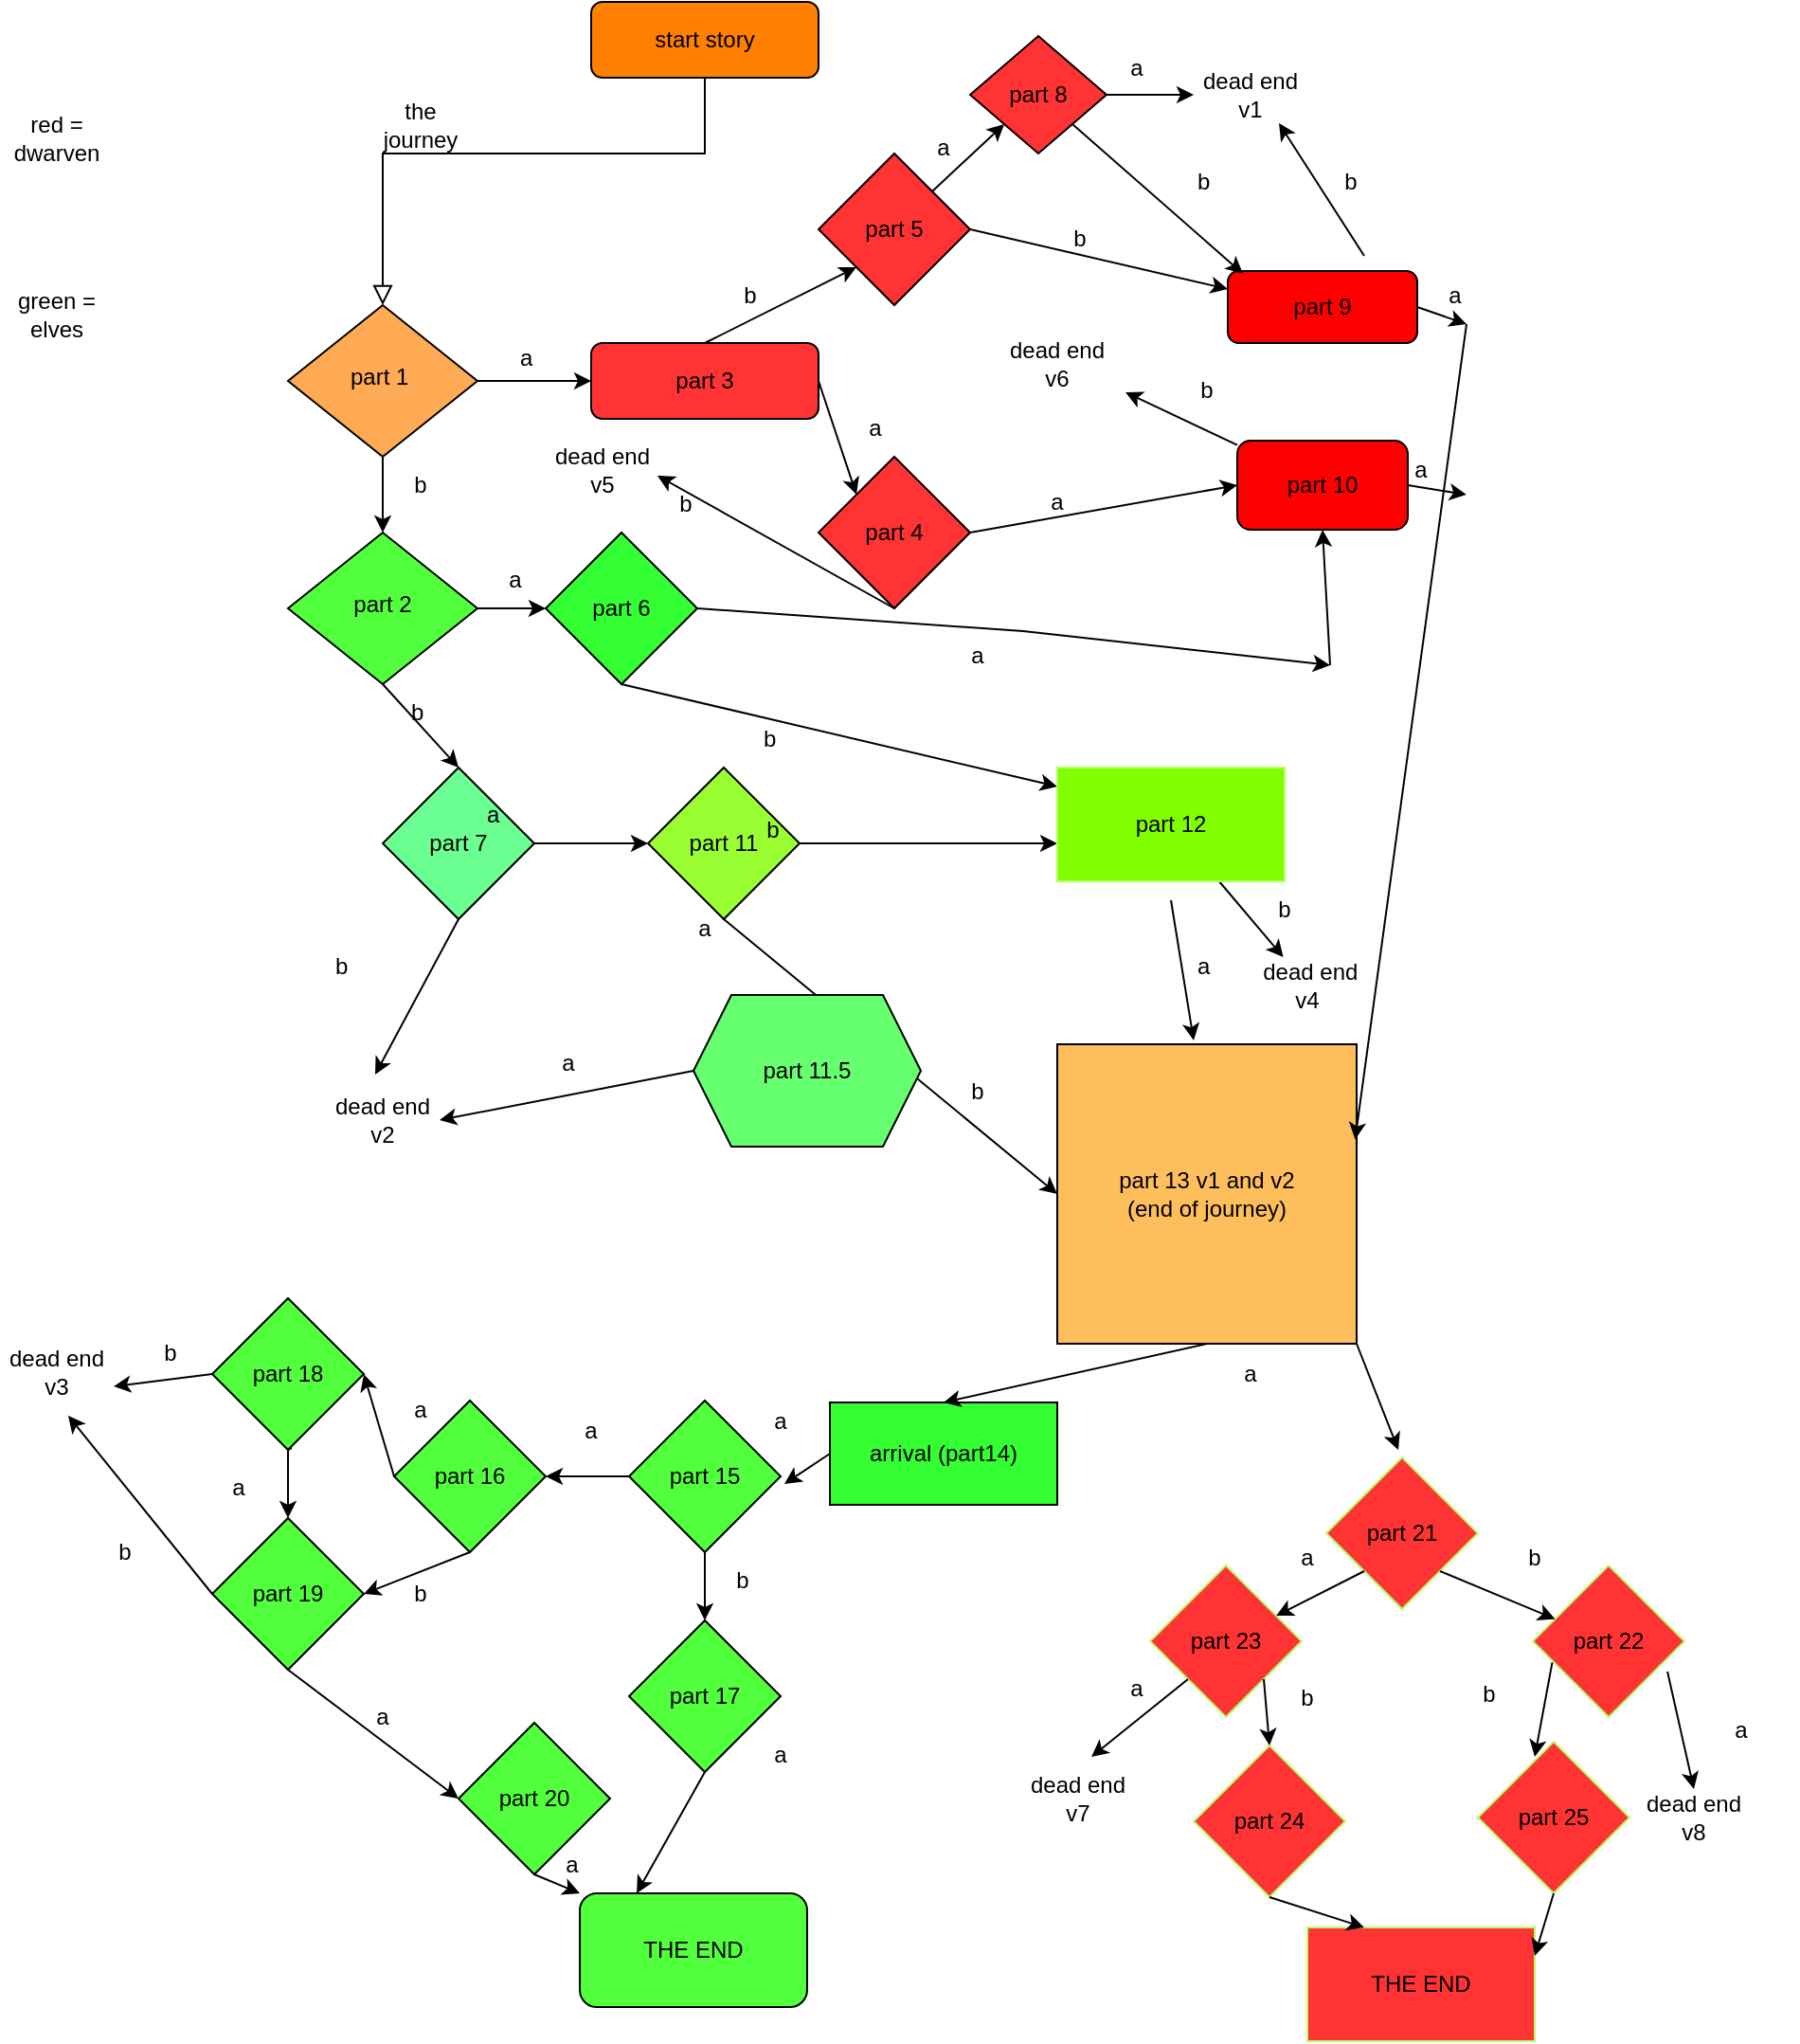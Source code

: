 <mxfile version="20.5.1" type="device"><diagram id="C5RBs43oDa-KdzZeNtuy" name="Page-1"><mxGraphModel dx="1038" dy="539" grid="1" gridSize="18" guides="1" tooltips="1" connect="1" arrows="1" fold="1" page="1" pageScale="1" pageWidth="827" pageHeight="1169" math="0" shadow="0"><root><mxCell id="WIyWlLk6GJQsqaUBKTNV-0"/><mxCell id="WIyWlLk6GJQsqaUBKTNV-1" parent="WIyWlLk6GJQsqaUBKTNV-0"/><mxCell id="WIyWlLk6GJQsqaUBKTNV-2" value="" style="rounded=0;html=1;jettySize=auto;orthogonalLoop=1;fontSize=11;endArrow=block;endFill=0;endSize=8;strokeWidth=1;shadow=0;labelBackgroundColor=none;edgeStyle=orthogonalEdgeStyle;" parent="WIyWlLk6GJQsqaUBKTNV-1" source="WIyWlLk6GJQsqaUBKTNV-3" target="WIyWlLk6GJQsqaUBKTNV-6" edge="1"><mxGeometry relative="1" as="geometry"><Array as="points"><mxPoint x="390" y="90"/><mxPoint x="220" y="90"/></Array></mxGeometry></mxCell><mxCell id="WIyWlLk6GJQsqaUBKTNV-3" value="start story" style="rounded=1;whiteSpace=wrap;html=1;fontSize=12;glass=0;strokeWidth=1;shadow=0;fillColor=#FF8000;" parent="WIyWlLk6GJQsqaUBKTNV-1" vertex="1"><mxGeometry x="330" y="10" width="120" height="40" as="geometry"/></mxCell><mxCell id="WIyWlLk6GJQsqaUBKTNV-6" value="part 1&amp;nbsp;" style="rhombus;whiteSpace=wrap;html=1;shadow=0;fontFamily=Helvetica;fontSize=12;align=center;strokeWidth=1;spacing=6;spacingTop=-4;fillColor=#FFAA54;" parent="WIyWlLk6GJQsqaUBKTNV-1" vertex="1"><mxGeometry x="170" y="170" width="100" height="80" as="geometry"/></mxCell><mxCell id="WIyWlLk6GJQsqaUBKTNV-7" value="part 3" style="rounded=1;whiteSpace=wrap;html=1;fontSize=12;glass=0;strokeWidth=1;shadow=0;fillColor=#FF3333;" parent="WIyWlLk6GJQsqaUBKTNV-1" vertex="1"><mxGeometry x="330" y="190" width="120" height="40" as="geometry"/></mxCell><mxCell id="WIyWlLk6GJQsqaUBKTNV-10" value="part 2" style="rhombus;whiteSpace=wrap;html=1;shadow=0;fontFamily=Helvetica;fontSize=12;align=center;strokeWidth=1;spacing=6;spacingTop=-4;fillColor=#51FF3D;" parent="WIyWlLk6GJQsqaUBKTNV-1" vertex="1"><mxGeometry x="170" y="290" width="100" height="80" as="geometry"/></mxCell><mxCell id="3ESltuEoCqUq7oeX27G4-7" value="" style="endArrow=classic;html=1;rounded=0;exitX=1;exitY=0.5;exitDx=0;exitDy=0;entryX=0;entryY=0.5;entryDx=0;entryDy=0;" parent="WIyWlLk6GJQsqaUBKTNV-1" source="WIyWlLk6GJQsqaUBKTNV-6" target="WIyWlLk6GJQsqaUBKTNV-7" edge="1"><mxGeometry width="50" height="50" relative="1" as="geometry"><mxPoint x="270" y="235" as="sourcePoint"/><mxPoint x="320" y="185" as="targetPoint"/></mxGeometry></mxCell><mxCell id="3ESltuEoCqUq7oeX27G4-8" value="a&amp;nbsp;" style="text;html=1;align=center;verticalAlign=middle;resizable=0;points=[];autosize=1;strokeColor=none;fillColor=none;" parent="WIyWlLk6GJQsqaUBKTNV-1" vertex="1"><mxGeometry x="270" y="180" width="54" height="36" as="geometry"/></mxCell><mxCell id="3ESltuEoCqUq7oeX27G4-9" value="" style="endArrow=classic;html=1;rounded=0;exitX=0.5;exitY=1;exitDx=0;exitDy=0;entryX=0.5;entryY=0;entryDx=0;entryDy=0;" parent="WIyWlLk6GJQsqaUBKTNV-1" source="WIyWlLk6GJQsqaUBKTNV-6" target="WIyWlLk6GJQsqaUBKTNV-10" edge="1"><mxGeometry width="50" height="50" relative="1" as="geometry"><mxPoint x="378" y="266" as="sourcePoint"/><mxPoint x="216" y="270" as="targetPoint"/><Array as="points"/></mxGeometry></mxCell><mxCell id="3ESltuEoCqUq7oeX27G4-10" value="b" style="text;html=1;strokeColor=none;fillColor=none;align=center;verticalAlign=middle;whiteSpace=wrap;rounded=0;" parent="WIyWlLk6GJQsqaUBKTNV-1" vertex="1"><mxGeometry x="210" y="250" width="60" height="30" as="geometry"/></mxCell><mxCell id="3ESltuEoCqUq7oeX27G4-12" value="part 7" style="rhombus;whiteSpace=wrap;html=1;fillColor=#6BFF93;" parent="WIyWlLk6GJQsqaUBKTNV-1" vertex="1"><mxGeometry x="220" y="414" width="80" height="80" as="geometry"/></mxCell><mxCell id="3ESltuEoCqUq7oeX27G4-13" value="part 6" style="rhombus;whiteSpace=wrap;html=1;fillColor=#33FF33;" parent="WIyWlLk6GJQsqaUBKTNV-1" vertex="1"><mxGeometry x="306" y="290" width="80" height="80" as="geometry"/></mxCell><mxCell id="3ESltuEoCqUq7oeX27G4-14" value="part 5" style="rhombus;whiteSpace=wrap;html=1;fillColor=#FF3333;" parent="WIyWlLk6GJQsqaUBKTNV-1" vertex="1"><mxGeometry x="450" y="90" width="80" height="80" as="geometry"/></mxCell><mxCell id="3ESltuEoCqUq7oeX27G4-15" value="part 4" style="rhombus;whiteSpace=wrap;html=1;fillColor=#FF3333;" parent="WIyWlLk6GJQsqaUBKTNV-1" vertex="1"><mxGeometry x="450" y="250" width="80" height="80" as="geometry"/></mxCell><mxCell id="3ESltuEoCqUq7oeX27G4-17" value="" style="endArrow=classic;html=1;rounded=0;exitX=1;exitY=0.5;exitDx=0;exitDy=0;entryX=0;entryY=0;entryDx=0;entryDy=0;" parent="WIyWlLk6GJQsqaUBKTNV-1" source="WIyWlLk6GJQsqaUBKTNV-7" target="3ESltuEoCqUq7oeX27G4-15" edge="1"><mxGeometry width="50" height="50" relative="1" as="geometry"><mxPoint x="396" y="410" as="sourcePoint"/><mxPoint x="486" y="234" as="targetPoint"/></mxGeometry></mxCell><mxCell id="3ESltuEoCqUq7oeX27G4-18" value="a" style="text;html=1;strokeColor=none;fillColor=none;align=center;verticalAlign=middle;whiteSpace=wrap;rounded=0;" parent="WIyWlLk6GJQsqaUBKTNV-1" vertex="1"><mxGeometry x="450" y="220" width="60" height="30" as="geometry"/></mxCell><mxCell id="3ESltuEoCqUq7oeX27G4-22" value="" style="endArrow=classic;html=1;rounded=0;exitX=0.5;exitY=0;exitDx=0;exitDy=0;entryX=0;entryY=1;entryDx=0;entryDy=0;" parent="WIyWlLk6GJQsqaUBKTNV-1" source="WIyWlLk6GJQsqaUBKTNV-7" target="3ESltuEoCqUq7oeX27G4-14" edge="1"><mxGeometry width="50" height="50" relative="1" as="geometry"><mxPoint x="396" y="212" as="sourcePoint"/><mxPoint x="446" y="162" as="targetPoint"/></mxGeometry></mxCell><mxCell id="3ESltuEoCqUq7oeX27G4-24" value="b" style="text;html=1;strokeColor=none;fillColor=none;align=center;verticalAlign=middle;whiteSpace=wrap;rounded=0;" parent="WIyWlLk6GJQsqaUBKTNV-1" vertex="1"><mxGeometry x="384" y="150" width="60" height="30" as="geometry"/></mxCell><mxCell id="3ESltuEoCqUq7oeX27G4-25" value="" style="endArrow=classic;html=1;rounded=0;exitX=1;exitY=0.5;exitDx=0;exitDy=0;" parent="WIyWlLk6GJQsqaUBKTNV-1" source="WIyWlLk6GJQsqaUBKTNV-10" target="3ESltuEoCqUq7oeX27G4-13" edge="1"><mxGeometry width="50" height="50" relative="1" as="geometry"><mxPoint x="396" y="302" as="sourcePoint"/><mxPoint x="288" y="306" as="targetPoint"/></mxGeometry></mxCell><mxCell id="3ESltuEoCqUq7oeX27G4-26" value="a" style="text;html=1;strokeColor=none;fillColor=none;align=center;verticalAlign=middle;whiteSpace=wrap;rounded=0;" parent="WIyWlLk6GJQsqaUBKTNV-1" vertex="1"><mxGeometry x="260" y="300" width="60" height="30" as="geometry"/></mxCell><mxCell id="3ESltuEoCqUq7oeX27G4-27" value="" style="endArrow=classic;html=1;rounded=0;exitX=0.5;exitY=1;exitDx=0;exitDy=0;entryX=0.5;entryY=0;entryDx=0;entryDy=0;" parent="WIyWlLk6GJQsqaUBKTNV-1" source="WIyWlLk6GJQsqaUBKTNV-10" target="3ESltuEoCqUq7oeX27G4-12" edge="1"><mxGeometry width="50" height="50" relative="1" as="geometry"><mxPoint x="396" y="302" as="sourcePoint"/><mxPoint x="252" y="396" as="targetPoint"/></mxGeometry></mxCell><mxCell id="3ESltuEoCqUq7oeX27G4-28" value="b&amp;nbsp;" style="text;html=1;strokeColor=none;fillColor=none;align=center;verticalAlign=middle;whiteSpace=wrap;rounded=0;" parent="WIyWlLk6GJQsqaUBKTNV-1" vertex="1"><mxGeometry x="210" y="370" width="60" height="30" as="geometry"/></mxCell><mxCell id="3ESltuEoCqUq7oeX27G4-29" value="part 8" style="rhombus;whiteSpace=wrap;html=1;fillColor=#FF3333;" parent="WIyWlLk6GJQsqaUBKTNV-1" vertex="1"><mxGeometry x="530" y="28" width="72" height="62" as="geometry"/></mxCell><mxCell id="3ESltuEoCqUq7oeX27G4-30" value="part 9" style="rounded=1;whiteSpace=wrap;html=1;fillColor=#FF0000;" parent="WIyWlLk6GJQsqaUBKTNV-1" vertex="1"><mxGeometry x="666" y="152" width="100" height="38" as="geometry"/></mxCell><mxCell id="3ESltuEoCqUq7oeX27G4-31" value="part 10" style="rounded=1;whiteSpace=wrap;html=1;fillColor=#FF0000;" parent="WIyWlLk6GJQsqaUBKTNV-1" vertex="1"><mxGeometry x="671" y="241.5" width="90" height="47" as="geometry"/></mxCell><mxCell id="3ESltuEoCqUq7oeX27G4-32" value="" style="endArrow=classic;html=1;rounded=0;exitX=1;exitY=0;exitDx=0;exitDy=0;entryX=0;entryY=1;entryDx=0;entryDy=0;" parent="WIyWlLk6GJQsqaUBKTNV-1" source="3ESltuEoCqUq7oeX27G4-14" target="3ESltuEoCqUq7oeX27G4-29" edge="1"><mxGeometry width="50" height="50" relative="1" as="geometry"><mxPoint x="396" y="302" as="sourcePoint"/><mxPoint x="446" y="252" as="targetPoint"/></mxGeometry></mxCell><mxCell id="3ESltuEoCqUq7oeX27G4-33" value="a" style="text;html=1;strokeColor=none;fillColor=none;align=center;verticalAlign=middle;whiteSpace=wrap;rounded=0;" parent="WIyWlLk6GJQsqaUBKTNV-1" vertex="1"><mxGeometry x="486" y="72" width="60" height="30" as="geometry"/></mxCell><mxCell id="3ESltuEoCqUq7oeX27G4-37" value="" style="endArrow=classic;html=1;rounded=0;exitX=1;exitY=0.5;exitDx=0;exitDy=0;entryX=0;entryY=0.25;entryDx=0;entryDy=0;" parent="WIyWlLk6GJQsqaUBKTNV-1" source="3ESltuEoCqUq7oeX27G4-14" target="3ESltuEoCqUq7oeX27G4-30" edge="1"><mxGeometry width="50" height="50" relative="1" as="geometry"><mxPoint x="396" y="302" as="sourcePoint"/><mxPoint x="446" y="252" as="targetPoint"/></mxGeometry></mxCell><mxCell id="3ESltuEoCqUq7oeX27G4-38" value="" style="endArrow=classic;html=1;rounded=0;exitX=1;exitY=0.5;exitDx=0;exitDy=0;entryX=0;entryY=0.5;entryDx=0;entryDy=0;" parent="WIyWlLk6GJQsqaUBKTNV-1" source="3ESltuEoCqUq7oeX27G4-15" target="3ESltuEoCqUq7oeX27G4-31" edge="1"><mxGeometry width="50" height="50" relative="1" as="geometry"><mxPoint x="396" y="302" as="sourcePoint"/><mxPoint x="446" y="252" as="targetPoint"/></mxGeometry></mxCell><mxCell id="3ESltuEoCqUq7oeX27G4-39" value="the journey" style="text;html=1;strokeColor=none;fillColor=none;align=center;verticalAlign=middle;whiteSpace=wrap;rounded=0;" parent="WIyWlLk6GJQsqaUBKTNV-1" vertex="1"><mxGeometry x="210" y="60" width="60" height="30" as="geometry"/></mxCell><mxCell id="3ESltuEoCqUq7oeX27G4-40" value="dead end v1" style="text;html=1;strokeColor=none;fillColor=none;align=center;verticalAlign=middle;whiteSpace=wrap;rounded=0;" parent="WIyWlLk6GJQsqaUBKTNV-1" vertex="1"><mxGeometry x="648" y="44" width="60" height="30" as="geometry"/></mxCell><mxCell id="3ESltuEoCqUq7oeX27G4-41" value="" style="endArrow=classic;html=1;rounded=0;exitX=1;exitY=0.5;exitDx=0;exitDy=0;entryX=0;entryY=0.5;entryDx=0;entryDy=0;" parent="WIyWlLk6GJQsqaUBKTNV-1" source="3ESltuEoCqUq7oeX27G4-29" target="3ESltuEoCqUq7oeX27G4-40" edge="1"><mxGeometry width="50" height="50" relative="1" as="geometry"><mxPoint x="396" y="302" as="sourcePoint"/><mxPoint x="446" y="252" as="targetPoint"/></mxGeometry></mxCell><mxCell id="3ESltuEoCqUq7oeX27G4-42" value="b" style="text;html=1;strokeColor=none;fillColor=none;align=center;verticalAlign=middle;whiteSpace=wrap;rounded=0;" parent="WIyWlLk6GJQsqaUBKTNV-1" vertex="1"><mxGeometry x="558" y="120" width="60" height="30" as="geometry"/></mxCell><mxCell id="3ESltuEoCqUq7oeX27G4-44" value="part 11" style="rhombus;whiteSpace=wrap;html=1;fillColor=#99FF33;" parent="WIyWlLk6GJQsqaUBKTNV-1" vertex="1"><mxGeometry x="360" y="414" width="80" height="80" as="geometry"/></mxCell><mxCell id="3ESltuEoCqUq7oeX27G4-45" value="" style="endArrow=classic;html=1;rounded=0;exitX=1;exitY=0.5;exitDx=0;exitDy=0;entryX=0;entryY=0.5;entryDx=0;entryDy=0;" parent="WIyWlLk6GJQsqaUBKTNV-1" source="3ESltuEoCqUq7oeX27G4-12" target="3ESltuEoCqUq7oeX27G4-44" edge="1"><mxGeometry width="50" height="50" relative="1" as="geometry"><mxPoint x="396" y="302" as="sourcePoint"/><mxPoint x="288" y="454" as="targetPoint"/></mxGeometry></mxCell><mxCell id="3ESltuEoCqUq7oeX27G4-46" value="" style="endArrow=classic;html=1;rounded=0;exitX=0.5;exitY=1;exitDx=0;exitDy=0;" parent="WIyWlLk6GJQsqaUBKTNV-1" source="3ESltuEoCqUq7oeX27G4-12" edge="1"><mxGeometry width="50" height="50" relative="1" as="geometry"><mxPoint x="396" y="302" as="sourcePoint"/><mxPoint x="216" y="576" as="targetPoint"/></mxGeometry></mxCell><mxCell id="3ESltuEoCqUq7oeX27G4-47" value="dead end v2" style="text;html=1;strokeColor=none;fillColor=none;align=center;verticalAlign=middle;whiteSpace=wrap;rounded=0;" parent="WIyWlLk6GJQsqaUBKTNV-1" vertex="1"><mxGeometry x="190" y="585" width="60" height="30" as="geometry"/></mxCell><mxCell id="3ESltuEoCqUq7oeX27G4-48" value="" style="endArrow=classic;html=1;rounded=0;exitX=1;exitY=0.5;exitDx=0;exitDy=0;entryX=0;entryY=0.5;entryDx=0;entryDy=0;" parent="WIyWlLk6GJQsqaUBKTNV-1" source="3ESltuEoCqUq7oeX27G4-44" edge="1"><mxGeometry width="50" height="50" relative="1" as="geometry"><mxPoint x="396" y="482" as="sourcePoint"/><mxPoint x="576" y="454" as="targetPoint"/></mxGeometry></mxCell><mxCell id="3ESltuEoCqUq7oeX27G4-49" value="a&amp;nbsp;" style="text;html=1;strokeColor=none;fillColor=none;align=center;verticalAlign=middle;whiteSpace=wrap;rounded=0;" parent="WIyWlLk6GJQsqaUBKTNV-1" vertex="1"><mxGeometry x="250" y="424" width="60" height="30" as="geometry"/></mxCell><mxCell id="3ESltuEoCqUq7oeX27G4-50" value="b&amp;nbsp;" style="text;html=1;strokeColor=none;fillColor=none;align=center;verticalAlign=middle;whiteSpace=wrap;rounded=0;" parent="WIyWlLk6GJQsqaUBKTNV-1" vertex="1"><mxGeometry x="170" y="504" width="60" height="30" as="geometry"/></mxCell><mxCell id="3ESltuEoCqUq7oeX27G4-52" value="" style="endArrow=classic;html=1;rounded=0;entryX=0.5;entryY=1;entryDx=0;entryDy=0;" parent="WIyWlLk6GJQsqaUBKTNV-1" target="3ESltuEoCqUq7oeX27G4-31" edge="1"><mxGeometry width="50" height="50" relative="1" as="geometry"><mxPoint x="720" y="360" as="sourcePoint"/><mxPoint x="446" y="342" as="targetPoint"/></mxGeometry></mxCell><mxCell id="3ESltuEoCqUq7oeX27G4-53" value="" style="endArrow=classic;html=1;rounded=0;exitX=0.5;exitY=1;exitDx=0;exitDy=0;entryX=0;entryY=0;entryDx=0;entryDy=0;" parent="WIyWlLk6GJQsqaUBKTNV-1" source="3ESltuEoCqUq7oeX27G4-13" edge="1"><mxGeometry width="50" height="50" relative="1" as="geometry"><mxPoint x="396" y="392" as="sourcePoint"/><mxPoint x="576" y="424" as="targetPoint"/></mxGeometry></mxCell><mxCell id="3ESltuEoCqUq7oeX27G4-57" value="" style="endArrow=classic;html=1;rounded=0;exitX=1;exitY=0.5;exitDx=0;exitDy=0;" parent="WIyWlLk6GJQsqaUBKTNV-1" source="3ESltuEoCqUq7oeX27G4-13" edge="1"><mxGeometry width="50" height="50" relative="1" as="geometry"><mxPoint x="396" y="392" as="sourcePoint"/><mxPoint x="720" y="360" as="targetPoint"/><Array as="points"><mxPoint x="558" y="342"/></Array></mxGeometry></mxCell><mxCell id="3ESltuEoCqUq7oeX27G4-58" value="b&amp;nbsp;" style="text;html=1;strokeColor=none;fillColor=none;align=center;verticalAlign=middle;whiteSpace=wrap;rounded=0;" parent="WIyWlLk6GJQsqaUBKTNV-1" vertex="1"><mxGeometry x="396" y="384" width="60" height="30" as="geometry"/></mxCell><mxCell id="3ESltuEoCqUq7oeX27G4-59" value="part 13 v1 and v2&lt;br&gt;(end of journey)" style="whiteSpace=wrap;html=1;aspect=fixed;fillColor=#FFBE5C;" parent="WIyWlLk6GJQsqaUBKTNV-1" vertex="1"><mxGeometry x="576" y="560" width="158" height="158" as="geometry"/></mxCell><mxCell id="3ESltuEoCqUq7oeX27G4-60" value="" style="endArrow=classic;html=1;rounded=0;exitX=0.5;exitY=1;exitDx=0;exitDy=0;" parent="WIyWlLk6GJQsqaUBKTNV-1" edge="1"><mxGeometry width="50" height="50" relative="1" as="geometry"><mxPoint x="636" y="484" as="sourcePoint"/><mxPoint x="648" y="558" as="targetPoint"/></mxGeometry></mxCell><mxCell id="3ESltuEoCqUq7oeX27G4-61" value="a&amp;nbsp;" style="text;html=1;strokeColor=none;fillColor=none;align=center;verticalAlign=middle;whiteSpace=wrap;rounded=0;" parent="WIyWlLk6GJQsqaUBKTNV-1" vertex="1"><mxGeometry x="625" y="504" width="60" height="30" as="geometry"/></mxCell><mxCell id="3ESltuEoCqUq7oeX27G4-62" value="a" style="text;html=1;strokeColor=none;fillColor=none;align=center;verticalAlign=middle;whiteSpace=wrap;rounded=0;" parent="WIyWlLk6GJQsqaUBKTNV-1" vertex="1"><mxGeometry x="360" y="484" width="60" height="30" as="geometry"/></mxCell><mxCell id="3ESltuEoCqUq7oeX27G4-63" value="b&amp;nbsp;" style="text;html=1;strokeColor=none;fillColor=none;align=center;verticalAlign=middle;whiteSpace=wrap;rounded=0;" parent="WIyWlLk6GJQsqaUBKTNV-1" vertex="1"><mxGeometry x="625" y="90" width="60" height="30" as="geometry"/></mxCell><mxCell id="3ESltuEoCqUq7oeX27G4-64" value="" style="endArrow=classic;html=1;rounded=0;exitX=1;exitY=1;exitDx=0;exitDy=0;entryX=0.08;entryY=0.037;entryDx=0;entryDy=0;entryPerimeter=0;" parent="WIyWlLk6GJQsqaUBKTNV-1" source="3ESltuEoCqUq7oeX27G4-29" target="3ESltuEoCqUq7oeX27G4-30" edge="1"><mxGeometry width="50" height="50" relative="1" as="geometry"><mxPoint x="396" y="284" as="sourcePoint"/><mxPoint x="446" y="234" as="targetPoint"/></mxGeometry></mxCell><mxCell id="3ESltuEoCqUq7oeX27G4-65" value="a" style="text;html=1;strokeColor=none;fillColor=none;align=center;verticalAlign=middle;whiteSpace=wrap;rounded=0;" parent="WIyWlLk6GJQsqaUBKTNV-1" vertex="1"><mxGeometry x="588" y="30" width="60" height="30" as="geometry"/></mxCell><mxCell id="3ESltuEoCqUq7oeX27G4-68" value="a" style="text;html=1;strokeColor=none;fillColor=none;align=center;verticalAlign=middle;whiteSpace=wrap;rounded=0;" parent="WIyWlLk6GJQsqaUBKTNV-1" vertex="1"><mxGeometry x="546" y="258.5" width="60" height="30" as="geometry"/></mxCell><mxCell id="3ESltuEoCqUq7oeX27G4-70" value="" style="endArrow=classic;html=1;rounded=0;exitX=1;exitY=0.5;exitDx=0;exitDy=0;" parent="WIyWlLk6GJQsqaUBKTNV-1" source="3ESltuEoCqUq7oeX27G4-31" edge="1"><mxGeometry width="50" height="50" relative="1" as="geometry"><mxPoint x="396" y="374" as="sourcePoint"/><mxPoint x="792" y="270" as="targetPoint"/></mxGeometry></mxCell><mxCell id="3ESltuEoCqUq7oeX27G4-73" value="a" style="text;html=1;strokeColor=none;fillColor=none;align=center;verticalAlign=middle;whiteSpace=wrap;rounded=0;" parent="WIyWlLk6GJQsqaUBKTNV-1" vertex="1"><mxGeometry x="738" y="241.5" width="60" height="30" as="geometry"/></mxCell><mxCell id="3ESltuEoCqUq7oeX27G4-74" value="" style="endArrow=classic;html=1;rounded=0;exitX=1;exitY=0.5;exitDx=0;exitDy=0;" parent="WIyWlLk6GJQsqaUBKTNV-1" source="3ESltuEoCqUq7oeX27G4-30" edge="1"><mxGeometry width="50" height="50" relative="1" as="geometry"><mxPoint x="396" y="284" as="sourcePoint"/><mxPoint x="792" y="180" as="targetPoint"/></mxGeometry></mxCell><mxCell id="3ESltuEoCqUq7oeX27G4-75" value="" style="endArrow=classic;html=1;rounded=0;entryX=0.995;entryY=0.318;entryDx=0;entryDy=0;entryPerimeter=0;" parent="WIyWlLk6GJQsqaUBKTNV-1" target="3ESltuEoCqUq7oeX27G4-59" edge="1"><mxGeometry width="50" height="50" relative="1" as="geometry"><mxPoint x="792" y="180" as="sourcePoint"/><mxPoint x="792" y="450" as="targetPoint"/></mxGeometry></mxCell><mxCell id="3ESltuEoCqUq7oeX27G4-78" value="a" style="text;html=1;strokeColor=none;fillColor=none;align=center;verticalAlign=middle;whiteSpace=wrap;rounded=0;" parent="WIyWlLk6GJQsqaUBKTNV-1" vertex="1"><mxGeometry x="756" y="150" width="60" height="30" as="geometry"/></mxCell><mxCell id="3ESltuEoCqUq7oeX27G4-79" value="" style="endArrow=classic;html=1;rounded=0;exitX=0.5;exitY=1;exitDx=0;exitDy=0;entryX=0;entryY=0.5;entryDx=0;entryDy=0;" parent="WIyWlLk6GJQsqaUBKTNV-1" source="3ESltuEoCqUq7oeX27G4-44" target="3ESltuEoCqUq7oeX27G4-59" edge="1"><mxGeometry width="50" height="50" relative="1" as="geometry"><mxPoint x="396" y="482" as="sourcePoint"/><mxPoint x="446" y="432" as="targetPoint"/></mxGeometry></mxCell><mxCell id="3ESltuEoCqUq7oeX27G4-80" value="b" style="text;html=1;strokeColor=none;fillColor=none;align=center;verticalAlign=middle;whiteSpace=wrap;rounded=0;" parent="WIyWlLk6GJQsqaUBKTNV-1" vertex="1"><mxGeometry x="396" y="432" width="60" height="30" as="geometry"/></mxCell><mxCell id="3ESltuEoCqUq7oeX27G4-82" value="part 11.5" style="shape=hexagon;perimeter=hexagonPerimeter2;whiteSpace=wrap;html=1;fixedSize=1;fillColor=#66FF70;" parent="WIyWlLk6GJQsqaUBKTNV-1" vertex="1"><mxGeometry x="384" y="534" width="120" height="80" as="geometry"/></mxCell><mxCell id="3ESltuEoCqUq7oeX27G4-83" value="" style="endArrow=classic;html=1;rounded=0;exitX=0;exitY=0.5;exitDx=0;exitDy=0;entryX=1;entryY=0.5;entryDx=0;entryDy=0;startArrow=none;" parent="WIyWlLk6GJQsqaUBKTNV-1" source="3ESltuEoCqUq7oeX27G4-82" target="3ESltuEoCqUq7oeX27G4-47" edge="1"><mxGeometry width="50" height="50" relative="1" as="geometry"><mxPoint x="316" y="570" as="sourcePoint"/><mxPoint x="446" y="432" as="targetPoint"/></mxGeometry></mxCell><mxCell id="3ESltuEoCqUq7oeX27G4-86" value="a" style="text;html=1;strokeColor=none;fillColor=none;align=center;verticalAlign=middle;whiteSpace=wrap;rounded=0;" parent="WIyWlLk6GJQsqaUBKTNV-1" vertex="1"><mxGeometry x="288" y="555" width="60" height="30" as="geometry"/></mxCell><mxCell id="3ESltuEoCqUq7oeX27G4-87" value="b" style="text;html=1;strokeColor=none;fillColor=none;align=center;verticalAlign=middle;whiteSpace=wrap;rounded=0;" parent="WIyWlLk6GJQsqaUBKTNV-1" vertex="1"><mxGeometry x="504" y="570" width="60" height="30" as="geometry"/></mxCell><mxCell id="3ESltuEoCqUq7oeX27G4-88" value="arrival (part14)" style="rounded=0;whiteSpace=wrap;html=1;fillColor=#33FF33;" parent="WIyWlLk6GJQsqaUBKTNV-1" vertex="1"><mxGeometry x="456" y="749" width="120" height="54" as="geometry"/></mxCell><mxCell id="4N3XTMwBEgrEwpZbTINS-0" value="" style="endArrow=classic;html=1;rounded=0;exitX=0.5;exitY=1;exitDx=0;exitDy=0;entryX=0.5;entryY=0;entryDx=0;entryDy=0;" parent="WIyWlLk6GJQsqaUBKTNV-1" source="3ESltuEoCqUq7oeX27G4-59" target="3ESltuEoCqUq7oeX27G4-88" edge="1"><mxGeometry width="50" height="50" relative="1" as="geometry"><mxPoint x="378" y="698" as="sourcePoint"/><mxPoint x="428" y="648" as="targetPoint"/></mxGeometry></mxCell><mxCell id="4N3XTMwBEgrEwpZbTINS-2" value="" style="endArrow=classic;html=1;rounded=0;exitX=0;exitY=0.5;exitDx=0;exitDy=0;" parent="WIyWlLk6GJQsqaUBKTNV-1" source="3ESltuEoCqUq7oeX27G4-88" edge="1"><mxGeometry width="50" height="50" relative="1" as="geometry"><mxPoint x="378" y="644" as="sourcePoint"/><mxPoint x="432" y="792" as="targetPoint"/></mxGeometry></mxCell><mxCell id="4N3XTMwBEgrEwpZbTINS-3" value="part 15" style="rhombus;whiteSpace=wrap;html=1;fillColor=#51FF3D;" parent="WIyWlLk6GJQsqaUBKTNV-1" vertex="1"><mxGeometry x="350" y="748" width="80" height="80" as="geometry"/></mxCell><mxCell id="4N3XTMwBEgrEwpZbTINS-4" value="" style="endArrow=classic;html=1;rounded=0;exitX=0;exitY=0.5;exitDx=0;exitDy=0;" parent="WIyWlLk6GJQsqaUBKTNV-1" source="4N3XTMwBEgrEwpZbTINS-3" edge="1"><mxGeometry width="50" height="50" relative="1" as="geometry"><mxPoint x="378" y="644" as="sourcePoint"/><mxPoint x="306" y="788" as="targetPoint"/></mxGeometry></mxCell><mxCell id="4N3XTMwBEgrEwpZbTINS-5" value="" style="endArrow=classic;html=1;rounded=0;exitX=0.5;exitY=1;exitDx=0;exitDy=0;" parent="WIyWlLk6GJQsqaUBKTNV-1" source="4N3XTMwBEgrEwpZbTINS-3" edge="1"><mxGeometry width="50" height="50" relative="1" as="geometry"><mxPoint x="378" y="644" as="sourcePoint"/><mxPoint x="390" y="864" as="targetPoint"/></mxGeometry></mxCell><mxCell id="4N3XTMwBEgrEwpZbTINS-7" value="part 17" style="rhombus;whiteSpace=wrap;html=1;fillColor=#51FF3D;" parent="WIyWlLk6GJQsqaUBKTNV-1" vertex="1"><mxGeometry x="350" y="864" width="80" height="80" as="geometry"/></mxCell><mxCell id="4N3XTMwBEgrEwpZbTINS-10" value="" style="endArrow=classic;html=1;rounded=0;exitX=0.5;exitY=1;exitDx=0;exitDy=0;entryX=0.25;entryY=0;entryDx=0;entryDy=0;" parent="WIyWlLk6GJQsqaUBKTNV-1" source="4N3XTMwBEgrEwpZbTINS-7" target="4N3XTMwBEgrEwpZbTINS-26" edge="1"><mxGeometry width="50" height="50" relative="1" as="geometry"><mxPoint x="378" y="954" as="sourcePoint"/><mxPoint x="420" y="994" as="targetPoint"/></mxGeometry></mxCell><mxCell id="4N3XTMwBEgrEwpZbTINS-12" value="part 18" style="rhombus;whiteSpace=wrap;html=1;fillColor=#51FF3D;" parent="WIyWlLk6GJQsqaUBKTNV-1" vertex="1"><mxGeometry x="130" y="694" width="80" height="80" as="geometry"/></mxCell><mxCell id="4N3XTMwBEgrEwpZbTINS-14" value="part 16" style="rhombus;whiteSpace=wrap;html=1;fillColor=#51FF3D;" parent="WIyWlLk6GJQsqaUBKTNV-1" vertex="1"><mxGeometry x="226" y="748" width="80" height="80" as="geometry"/></mxCell><mxCell id="4N3XTMwBEgrEwpZbTINS-15" value="part 20" style="rhombus;whiteSpace=wrap;html=1;fillColor=#51FF3D;" parent="WIyWlLk6GJQsqaUBKTNV-1" vertex="1"><mxGeometry x="260" y="918" width="80" height="80" as="geometry"/></mxCell><mxCell id="4N3XTMwBEgrEwpZbTINS-16" value="part 19" style="rhombus;whiteSpace=wrap;html=1;fillColor=#51FF3D;" parent="WIyWlLk6GJQsqaUBKTNV-1" vertex="1"><mxGeometry x="130" y="810" width="80" height="80" as="geometry"/></mxCell><mxCell id="4N3XTMwBEgrEwpZbTINS-17" value="" style="endArrow=classic;html=1;rounded=0;entryX=1;entryY=0.5;entryDx=0;entryDy=0;exitX=0.5;exitY=1;exitDx=0;exitDy=0;" parent="WIyWlLk6GJQsqaUBKTNV-1" source="4N3XTMwBEgrEwpZbTINS-14" target="4N3XTMwBEgrEwpZbTINS-16" edge="1"><mxGeometry width="50" height="50" relative="1" as="geometry"><mxPoint x="195" y="914" as="sourcePoint"/><mxPoint x="245" y="864" as="targetPoint"/></mxGeometry></mxCell><mxCell id="4N3XTMwBEgrEwpZbTINS-18" value="" style="endArrow=classic;html=1;rounded=0;exitX=0;exitY=0.5;exitDx=0;exitDy=0;entryX=1;entryY=0.5;entryDx=0;entryDy=0;" parent="WIyWlLk6GJQsqaUBKTNV-1" source="4N3XTMwBEgrEwpZbTINS-14" target="4N3XTMwBEgrEwpZbTINS-12" edge="1"><mxGeometry width="50" height="50" relative="1" as="geometry"><mxPoint x="378" y="842" as="sourcePoint"/><mxPoint x="428" y="792" as="targetPoint"/></mxGeometry></mxCell><mxCell id="4N3XTMwBEgrEwpZbTINS-20" value="a" style="text;html=1;strokeColor=none;fillColor=none;align=center;verticalAlign=middle;whiteSpace=wrap;rounded=0;" parent="WIyWlLk6GJQsqaUBKTNV-1" vertex="1"><mxGeometry x="400" y="744" width="60" height="30" as="geometry"/></mxCell><mxCell id="4N3XTMwBEgrEwpZbTINS-21" value="a" style="text;html=1;strokeColor=none;fillColor=none;align=center;verticalAlign=middle;whiteSpace=wrap;rounded=0;" parent="WIyWlLk6GJQsqaUBKTNV-1" vertex="1"><mxGeometry x="648" y="719" width="60" height="30" as="geometry"/></mxCell><mxCell id="4N3XTMwBEgrEwpZbTINS-22" value="a" style="text;html=1;strokeColor=none;fillColor=none;align=center;verticalAlign=middle;whiteSpace=wrap;rounded=0;" parent="WIyWlLk6GJQsqaUBKTNV-1" vertex="1"><mxGeometry x="300" y="749" width="60" height="30" as="geometry"/></mxCell><mxCell id="4N3XTMwBEgrEwpZbTINS-23" value="b" style="text;html=1;strokeColor=none;fillColor=none;align=center;verticalAlign=middle;whiteSpace=wrap;rounded=0;" parent="WIyWlLk6GJQsqaUBKTNV-1" vertex="1"><mxGeometry x="380" y="828" width="60" height="30" as="geometry"/></mxCell><mxCell id="4N3XTMwBEgrEwpZbTINS-24" value="a" style="text;html=1;strokeColor=none;fillColor=none;align=center;verticalAlign=middle;whiteSpace=wrap;rounded=0;" parent="WIyWlLk6GJQsqaUBKTNV-1" vertex="1"><mxGeometry x="290" y="978" width="60" height="30" as="geometry"/></mxCell><mxCell id="4N3XTMwBEgrEwpZbTINS-25" value="a" style="text;html=1;strokeColor=none;fillColor=none;align=center;verticalAlign=middle;whiteSpace=wrap;rounded=0;" parent="WIyWlLk6GJQsqaUBKTNV-1" vertex="1"><mxGeometry x="400" y="920" width="60" height="30" as="geometry"/></mxCell><mxCell id="4N3XTMwBEgrEwpZbTINS-26" value="THE END" style="rounded=1;whiteSpace=wrap;html=1;fillColor=#51FF3D;" parent="WIyWlLk6GJQsqaUBKTNV-1" vertex="1"><mxGeometry x="324" y="1008" width="120" height="60" as="geometry"/></mxCell><mxCell id="4N3XTMwBEgrEwpZbTINS-28" value="dead end v3" style="text;html=1;strokeColor=none;fillColor=none;align=center;verticalAlign=middle;whiteSpace=wrap;rounded=0;" parent="WIyWlLk6GJQsqaUBKTNV-1" vertex="1"><mxGeometry x="18" y="718" width="60" height="30" as="geometry"/></mxCell><mxCell id="4N3XTMwBEgrEwpZbTINS-29" value="" style="endArrow=classic;html=1;rounded=0;exitX=0;exitY=0.5;exitDx=0;exitDy=0;entryX=1;entryY=0.75;entryDx=0;entryDy=0;" parent="WIyWlLk6GJQsqaUBKTNV-1" source="4N3XTMwBEgrEwpZbTINS-12" target="4N3XTMwBEgrEwpZbTINS-28" edge="1"><mxGeometry width="50" height="50" relative="1" as="geometry"><mxPoint x="378" y="842" as="sourcePoint"/><mxPoint x="428" y="792" as="targetPoint"/></mxGeometry></mxCell><mxCell id="4N3XTMwBEgrEwpZbTINS-30" value="" style="endArrow=classic;html=1;rounded=0;exitX=0.5;exitY=1;exitDx=0;exitDy=0;entryX=0;entryY=0.5;entryDx=0;entryDy=0;" parent="WIyWlLk6GJQsqaUBKTNV-1" source="4N3XTMwBEgrEwpZbTINS-16" target="4N3XTMwBEgrEwpZbTINS-15" edge="1"><mxGeometry width="50" height="50" relative="1" as="geometry"><mxPoint x="378" y="842" as="sourcePoint"/><mxPoint x="428" y="792" as="targetPoint"/></mxGeometry></mxCell><mxCell id="4N3XTMwBEgrEwpZbTINS-31" value="a" style="text;html=1;strokeColor=none;fillColor=none;align=center;verticalAlign=middle;whiteSpace=wrap;rounded=0;" parent="WIyWlLk6GJQsqaUBKTNV-1" vertex="1"><mxGeometry x="210" y="738" width="60" height="30" as="geometry"/></mxCell><mxCell id="4N3XTMwBEgrEwpZbTINS-32" value="b" style="text;html=1;strokeColor=none;fillColor=none;align=center;verticalAlign=middle;whiteSpace=wrap;rounded=0;" parent="WIyWlLk6GJQsqaUBKTNV-1" vertex="1"><mxGeometry x="210" y="835" width="60" height="30" as="geometry"/></mxCell><mxCell id="4N3XTMwBEgrEwpZbTINS-33" value="a" style="text;html=1;strokeColor=none;fillColor=none;align=center;verticalAlign=middle;whiteSpace=wrap;rounded=0;" parent="WIyWlLk6GJQsqaUBKTNV-1" vertex="1"><mxGeometry x="190" y="900" width="60" height="30" as="geometry"/></mxCell><mxCell id="4N3XTMwBEgrEwpZbTINS-35" value="" style="endArrow=classic;html=1;rounded=0;exitX=0;exitY=0.5;exitDx=0;exitDy=0;" parent="WIyWlLk6GJQsqaUBKTNV-1" source="4N3XTMwBEgrEwpZbTINS-16" edge="1"><mxGeometry width="50" height="50" relative="1" as="geometry"><mxPoint x="378" y="842" as="sourcePoint"/><mxPoint x="54" y="756" as="targetPoint"/></mxGeometry></mxCell><mxCell id="4N3XTMwBEgrEwpZbTINS-36" value="b" style="text;html=1;strokeColor=none;fillColor=none;align=center;verticalAlign=middle;whiteSpace=wrap;rounded=0;" parent="WIyWlLk6GJQsqaUBKTNV-1" vertex="1"><mxGeometry x="54" y="810" width="60" height="36" as="geometry"/></mxCell><mxCell id="4N3XTMwBEgrEwpZbTINS-41" value="" style="endArrow=classic;html=1;rounded=0;" parent="WIyWlLk6GJQsqaUBKTNV-1" source="jnu3cE5H-sn03osZ6A-w-12" target="4N3XTMwBEgrEwpZbTINS-42" edge="1"><mxGeometry width="50" height="50" relative="1" as="geometry"><mxPoint x="696" y="484" as="sourcePoint"/><mxPoint x="774" y="540" as="targetPoint"/></mxGeometry></mxCell><mxCell id="4N3XTMwBEgrEwpZbTINS-42" value="&amp;nbsp;dead end v4" style="text;html=1;strokeColor=none;fillColor=none;align=center;verticalAlign=middle;whiteSpace=wrap;rounded=0;" parent="WIyWlLk6GJQsqaUBKTNV-1" vertex="1"><mxGeometry x="678" y="514" width="60" height="30" as="geometry"/></mxCell><mxCell id="4N3XTMwBEgrEwpZbTINS-43" value="b" style="text;html=1;strokeColor=none;fillColor=none;align=center;verticalAlign=middle;whiteSpace=wrap;rounded=0;" parent="WIyWlLk6GJQsqaUBKTNV-1" vertex="1"><mxGeometry x="666" y="474" width="60" height="30" as="geometry"/></mxCell><mxCell id="CaszX2jj4AspILHJwiFZ-0" value="" style="endArrow=classic;html=1;rounded=0;exitX=0.5;exitY=1;exitDx=0;exitDy=0;entryX=0.25;entryY=0;entryDx=0;entryDy=0;" parent="WIyWlLk6GJQsqaUBKTNV-1" source="3ESltuEoCqUq7oeX27G4-15" target="CaszX2jj4AspILHJwiFZ-1" edge="1"><mxGeometry width="50" height="50" relative="1" as="geometry"><mxPoint x="54" y="428" as="sourcePoint"/><mxPoint x="104" y="378" as="targetPoint"/></mxGeometry></mxCell><mxCell id="CaszX2jj4AspILHJwiFZ-1" value="b" style="text;html=1;strokeColor=none;fillColor=none;align=center;verticalAlign=middle;whiteSpace=wrap;rounded=0;" parent="WIyWlLk6GJQsqaUBKTNV-1" vertex="1"><mxGeometry x="350" y="260" width="60" height="30" as="geometry"/></mxCell><mxCell id="CaszX2jj4AspILHJwiFZ-2" value="dead end v5" style="text;html=1;strokeColor=none;fillColor=none;align=center;verticalAlign=middle;whiteSpace=wrap;rounded=0;" parent="WIyWlLk6GJQsqaUBKTNV-1" vertex="1"><mxGeometry x="306" y="242" width="60" height="30" as="geometry"/></mxCell><mxCell id="jnu3cE5H-sn03osZ6A-w-1" value="" style="endArrow=classic;html=1;rounded=0;" parent="WIyWlLk6GJQsqaUBKTNV-1" source="3ESltuEoCqUq7oeX27G4-31" edge="1"><mxGeometry width="50" height="50" relative="1" as="geometry"><mxPoint x="666" y="234" as="sourcePoint"/><mxPoint x="612" y="216" as="targetPoint"/></mxGeometry></mxCell><mxCell id="jnu3cE5H-sn03osZ6A-w-2" value="dead end v6" style="text;html=1;strokeColor=none;fillColor=none;align=center;verticalAlign=middle;whiteSpace=wrap;rounded=0;" parent="WIyWlLk6GJQsqaUBKTNV-1" vertex="1"><mxGeometry x="546" y="186" width="60" height="30" as="geometry"/></mxCell><mxCell id="jnu3cE5H-sn03osZ6A-w-4" value="b" style="text;html=1;strokeColor=none;fillColor=none;align=center;verticalAlign=middle;whiteSpace=wrap;rounded=0;" parent="WIyWlLk6GJQsqaUBKTNV-1" vertex="1"><mxGeometry x="625" y="200" width="60" height="30" as="geometry"/></mxCell><mxCell id="jnu3cE5H-sn03osZ6A-w-5" value="" style="endArrow=classic;html=1;rounded=0;exitX=0.5;exitY=1;exitDx=0;exitDy=0;entryX=0;entryY=0;entryDx=0;entryDy=0;" parent="WIyWlLk6GJQsqaUBKTNV-1" source="4N3XTMwBEgrEwpZbTINS-15" target="4N3XTMwBEgrEwpZbTINS-26" edge="1"><mxGeometry width="50" height="50" relative="1" as="geometry"><mxPoint x="396" y="896" as="sourcePoint"/><mxPoint x="446" y="846" as="targetPoint"/></mxGeometry></mxCell><mxCell id="jnu3cE5H-sn03osZ6A-w-7" value="" style="endArrow=classic;html=1;rounded=0;exitX=0.5;exitY=1;exitDx=0;exitDy=0;startArrow=none;" parent="WIyWlLk6GJQsqaUBKTNV-1" source="4N3XTMwBEgrEwpZbTINS-12" target="4N3XTMwBEgrEwpZbTINS-16" edge="1"><mxGeometry width="50" height="50" relative="1" as="geometry"><mxPoint x="144" y="803" as="sourcePoint"/><mxPoint x="86" y="954" as="targetPoint"/></mxGeometry></mxCell><mxCell id="jnu3cE5H-sn03osZ6A-w-9" value="" style="endArrow=none;html=1;rounded=0;exitX=0.5;exitY=1;exitDx=0;exitDy=0;" parent="WIyWlLk6GJQsqaUBKTNV-1" source="4N3XTMwBEgrEwpZbTINS-12" edge="1"><mxGeometry width="50" height="50" relative="1" as="geometry"><mxPoint x="170" y="774" as="sourcePoint"/><mxPoint x="171.857" y="773" as="targetPoint"/></mxGeometry></mxCell><mxCell id="jnu3cE5H-sn03osZ6A-w-10" value="a" style="text;html=1;strokeColor=none;fillColor=none;align=center;verticalAlign=middle;whiteSpace=wrap;rounded=0;" parent="WIyWlLk6GJQsqaUBKTNV-1" vertex="1"><mxGeometry x="114" y="779" width="60" height="30" as="geometry"/></mxCell><mxCell id="jnu3cE5H-sn03osZ6A-w-11" value="b" style="text;html=1;strokeColor=none;fillColor=none;align=center;verticalAlign=middle;whiteSpace=wrap;rounded=0;" parent="WIyWlLk6GJQsqaUBKTNV-1" vertex="1"><mxGeometry x="78" y="708" width="60" height="30" as="geometry"/></mxCell><mxCell id="jnu3cE5H-sn03osZ6A-w-12" value="part 12" style="rounded=0;whiteSpace=wrap;html=1;strokeColor=#B3FF66;fillColor=#80FF00;" parent="WIyWlLk6GJQsqaUBKTNV-1" vertex="1"><mxGeometry x="576" y="414" width="120" height="60" as="geometry"/></mxCell><mxCell id="jnu3cE5H-sn03osZ6A-w-14" value="" style="endArrow=classic;html=1;rounded=0;exitX=1;exitY=1;exitDx=0;exitDy=0;" parent="WIyWlLk6GJQsqaUBKTNV-1" source="3ESltuEoCqUq7oeX27G4-59" edge="1"><mxGeometry width="50" height="50" relative="1" as="geometry"><mxPoint x="396" y="698" as="sourcePoint"/><mxPoint x="756" y="774" as="targetPoint"/></mxGeometry></mxCell><mxCell id="jnu3cE5H-sn03osZ6A-w-15" value="part 21" style="rhombus;whiteSpace=wrap;html=1;strokeColor=#B3FF66;fillColor=#FF3333;" parent="WIyWlLk6GJQsqaUBKTNV-1" vertex="1"><mxGeometry x="718" y="778" width="80" height="80" as="geometry"/></mxCell><mxCell id="jnu3cE5H-sn03osZ6A-w-16" value="part 23" style="rhombus;whiteSpace=wrap;html=1;strokeColor=#B3FF66;fillColor=#FF3333;" parent="WIyWlLk6GJQsqaUBKTNV-1" vertex="1"><mxGeometry x="625" y="835" width="80" height="80" as="geometry"/></mxCell><mxCell id="jnu3cE5H-sn03osZ6A-w-17" value="part 22" style="rhombus;whiteSpace=wrap;html=1;strokeColor=#B3FF66;fillColor=#FF3333;" parent="WIyWlLk6GJQsqaUBKTNV-1" vertex="1"><mxGeometry x="827" y="835" width="80" height="80" as="geometry"/></mxCell><mxCell id="jnu3cE5H-sn03osZ6A-w-18" value="part 24" style="rhombus;whiteSpace=wrap;html=1;strokeColor=#B3FF66;fillColor=#FF3333;" parent="WIyWlLk6GJQsqaUBKTNV-1" vertex="1"><mxGeometry x="648" y="930" width="80" height="80" as="geometry"/></mxCell><mxCell id="jnu3cE5H-sn03osZ6A-w-19" value="part 25" style="rhombus;whiteSpace=wrap;html=1;strokeColor=#B3FF66;fillColor=#FF3333;" parent="WIyWlLk6GJQsqaUBKTNV-1" vertex="1"><mxGeometry x="798" y="928" width="80" height="80" as="geometry"/></mxCell><mxCell id="jnu3cE5H-sn03osZ6A-w-20" value="dead end v7" style="text;html=1;strokeColor=none;fillColor=none;align=center;verticalAlign=middle;whiteSpace=wrap;rounded=0;" parent="WIyWlLk6GJQsqaUBKTNV-1" vertex="1"><mxGeometry x="558" y="937" width="58" height="41" as="geometry"/></mxCell><mxCell id="jnu3cE5H-sn03osZ6A-w-22" value="dead end v8" style="text;html=1;strokeColor=none;fillColor=none;align=center;verticalAlign=middle;whiteSpace=wrap;rounded=0;" parent="WIyWlLk6GJQsqaUBKTNV-1" vertex="1"><mxGeometry x="882" y="953" width="60" height="30" as="geometry"/></mxCell><mxCell id="jnu3cE5H-sn03osZ6A-w-24" value="THE END" style="rounded=0;whiteSpace=wrap;html=1;strokeColor=#B3FF66;fillColor=#FF3333;" parent="WIyWlLk6GJQsqaUBKTNV-1" vertex="1"><mxGeometry x="708" y="1026" width="120" height="60" as="geometry"/></mxCell><mxCell id="jnu3cE5H-sn03osZ6A-w-25" value="red = dwarven" style="text;html=1;strokeColor=none;fillColor=none;align=center;verticalAlign=middle;whiteSpace=wrap;rounded=0;" parent="WIyWlLk6GJQsqaUBKTNV-1" vertex="1"><mxGeometry x="18" y="20" width="60" height="124" as="geometry"/></mxCell><mxCell id="jnu3cE5H-sn03osZ6A-w-26" value="green = elves" style="text;html=1;strokeColor=none;fillColor=none;align=center;verticalAlign=middle;whiteSpace=wrap;rounded=0;" parent="WIyWlLk6GJQsqaUBKTNV-1" vertex="1"><mxGeometry x="18" y="160" width="60" height="30" as="geometry"/></mxCell><mxCell id="jnu3cE5H-sn03osZ6A-w-27" value="" style="endArrow=classic;html=1;rounded=0;exitX=0;exitY=1;exitDx=0;exitDy=0;" parent="WIyWlLk6GJQsqaUBKTNV-1" source="jnu3cE5H-sn03osZ6A-w-15" target="jnu3cE5H-sn03osZ6A-w-16" edge="1"><mxGeometry width="50" height="50" relative="1" as="geometry"><mxPoint x="666" y="842" as="sourcePoint"/><mxPoint x="716" y="792" as="targetPoint"/></mxGeometry></mxCell><mxCell id="jnu3cE5H-sn03osZ6A-w-28" value="" style="endArrow=classic;html=1;rounded=0;exitX=1;exitY=1;exitDx=0;exitDy=0;" parent="WIyWlLk6GJQsqaUBKTNV-1" source="jnu3cE5H-sn03osZ6A-w-15" target="jnu3cE5H-sn03osZ6A-w-17" edge="1"><mxGeometry width="50" height="50" relative="1" as="geometry"><mxPoint x="396" y="788" as="sourcePoint"/><mxPoint x="446" y="738" as="targetPoint"/></mxGeometry></mxCell><mxCell id="jnu3cE5H-sn03osZ6A-w-29" value="" style="endArrow=classic;html=1;rounded=0;exitX=0;exitY=1;exitDx=0;exitDy=0;entryX=0.621;entryY=-0.024;entryDx=0;entryDy=0;entryPerimeter=0;" parent="WIyWlLk6GJQsqaUBKTNV-1" source="jnu3cE5H-sn03osZ6A-w-16" target="jnu3cE5H-sn03osZ6A-w-20" edge="1"><mxGeometry width="50" height="50" relative="1" as="geometry"><mxPoint x="558" y="914" as="sourcePoint"/><mxPoint x="608" y="864" as="targetPoint"/></mxGeometry></mxCell><mxCell id="jnu3cE5H-sn03osZ6A-w-30" value="" style="endArrow=classic;html=1;rounded=0;exitX=1;exitY=1;exitDx=0;exitDy=0;entryX=0.5;entryY=0;entryDx=0;entryDy=0;" parent="WIyWlLk6GJQsqaUBKTNV-1" source="jnu3cE5H-sn03osZ6A-w-16" target="jnu3cE5H-sn03osZ6A-w-18" edge="1"><mxGeometry width="50" height="50" relative="1" as="geometry"><mxPoint x="702" y="932" as="sourcePoint"/><mxPoint x="752" y="882" as="targetPoint"/></mxGeometry></mxCell><mxCell id="jnu3cE5H-sn03osZ6A-w-31" value="" style="endArrow=classic;html=1;rounded=0;exitX=0.128;exitY=0.64;exitDx=0;exitDy=0;exitPerimeter=0;entryX=0.375;entryY=0.1;entryDx=0;entryDy=0;entryPerimeter=0;" parent="WIyWlLk6GJQsqaUBKTNV-1" source="jnu3cE5H-sn03osZ6A-w-17" target="jnu3cE5H-sn03osZ6A-w-19" edge="1"><mxGeometry width="50" height="50" relative="1" as="geometry"><mxPoint x="828" y="932" as="sourcePoint"/><mxPoint x="878" y="882" as="targetPoint"/></mxGeometry></mxCell><mxCell id="jnu3cE5H-sn03osZ6A-w-32" value="" style="endArrow=classic;html=1;rounded=0;exitX=0.888;exitY=0.7;exitDx=0;exitDy=0;exitPerimeter=0;entryX=0.5;entryY=0;entryDx=0;entryDy=0;" parent="WIyWlLk6GJQsqaUBKTNV-1" source="jnu3cE5H-sn03osZ6A-w-17" target="jnu3cE5H-sn03osZ6A-w-22" edge="1"><mxGeometry width="50" height="50" relative="1" as="geometry"><mxPoint x="882" y="824" as="sourcePoint"/><mxPoint x="932" y="774" as="targetPoint"/></mxGeometry></mxCell><mxCell id="jnu3cE5H-sn03osZ6A-w-33" value="" style="endArrow=classic;html=1;rounded=0;exitX=0.5;exitY=1;exitDx=0;exitDy=0;entryX=0.25;entryY=0;entryDx=0;entryDy=0;" parent="WIyWlLk6GJQsqaUBKTNV-1" source="jnu3cE5H-sn03osZ6A-w-18" target="jnu3cE5H-sn03osZ6A-w-24" edge="1"><mxGeometry width="50" height="50" relative="1" as="geometry"><mxPoint x="396" y="878" as="sourcePoint"/><mxPoint x="446" y="828" as="targetPoint"/></mxGeometry></mxCell><mxCell id="jnu3cE5H-sn03osZ6A-w-34" value="" style="endArrow=classic;html=1;rounded=0;exitX=0.5;exitY=1;exitDx=0;exitDy=0;entryX=1;entryY=0.25;entryDx=0;entryDy=0;" parent="WIyWlLk6GJQsqaUBKTNV-1" source="jnu3cE5H-sn03osZ6A-w-19" target="jnu3cE5H-sn03osZ6A-w-24" edge="1"><mxGeometry width="50" height="50" relative="1" as="geometry"><mxPoint x="558" y="1094" as="sourcePoint"/><mxPoint x="608" y="1044" as="targetPoint"/></mxGeometry></mxCell><mxCell id="jnu3cE5H-sn03osZ6A-w-36" value="" style="endArrow=classic;html=1;rounded=0;entryX=0.75;entryY=1;entryDx=0;entryDy=0;" parent="WIyWlLk6GJQsqaUBKTNV-1" target="3ESltuEoCqUq7oeX27G4-40" edge="1"><mxGeometry width="50" height="50" relative="1" as="geometry"><mxPoint x="738" y="144" as="sourcePoint"/><mxPoint x="446" y="234" as="targetPoint"/></mxGeometry></mxCell><mxCell id="jnu3cE5H-sn03osZ6A-w-37" value="b" style="text;html=1;strokeColor=none;fillColor=none;align=center;verticalAlign=middle;whiteSpace=wrap;rounded=0;" parent="WIyWlLk6GJQsqaUBKTNV-1" vertex="1"><mxGeometry x="701" y="90" width="60" height="30" as="geometry"/></mxCell><mxCell id="jnu3cE5H-sn03osZ6A-w-42" value="a" style="text;html=1;strokeColor=none;fillColor=none;align=center;verticalAlign=middle;whiteSpace=wrap;rounded=0;" parent="WIyWlLk6GJQsqaUBKTNV-1" vertex="1"><mxGeometry x="504" y="340" width="60" height="30" as="geometry"/></mxCell><mxCell id="l7oMf6uE5fw7_csY_s36-0" value="a" style="text;html=1;strokeColor=none;fillColor=none;align=center;verticalAlign=middle;whiteSpace=wrap;rounded=0;" vertex="1" parent="WIyWlLk6GJQsqaUBKTNV-1"><mxGeometry x="588" y="885" width="60" height="30" as="geometry"/></mxCell><mxCell id="l7oMf6uE5fw7_csY_s36-1" value="b" style="text;html=1;strokeColor=none;fillColor=none;align=center;verticalAlign=middle;whiteSpace=wrap;rounded=0;" vertex="1" parent="WIyWlLk6GJQsqaUBKTNV-1"><mxGeometry x="678" y="890" width="60" height="30" as="geometry"/></mxCell><mxCell id="l7oMf6uE5fw7_csY_s36-2" value="a" style="text;html=1;strokeColor=none;fillColor=none;align=center;verticalAlign=middle;whiteSpace=wrap;rounded=0;" vertex="1" parent="WIyWlLk6GJQsqaUBKTNV-1"><mxGeometry x="678" y="816" width="60" height="30" as="geometry"/></mxCell><mxCell id="l7oMf6uE5fw7_csY_s36-3" value="b" style="text;html=1;strokeColor=none;fillColor=none;align=center;verticalAlign=middle;whiteSpace=wrap;rounded=0;" vertex="1" parent="WIyWlLk6GJQsqaUBKTNV-1"><mxGeometry x="798" y="816" width="60" height="30" as="geometry"/></mxCell><mxCell id="l7oMf6uE5fw7_csY_s36-4" value="a" style="text;html=1;strokeColor=none;fillColor=none;align=center;verticalAlign=middle;whiteSpace=wrap;rounded=0;" vertex="1" parent="WIyWlLk6GJQsqaUBKTNV-1"><mxGeometry x="907" y="907" width="60" height="30" as="geometry"/></mxCell><mxCell id="l7oMf6uE5fw7_csY_s36-5" value="b" style="text;html=1;strokeColor=none;fillColor=none;align=center;verticalAlign=middle;whiteSpace=wrap;rounded=0;" vertex="1" parent="WIyWlLk6GJQsqaUBKTNV-1"><mxGeometry x="774" y="888" width="60" height="30" as="geometry"/></mxCell></root></mxGraphModel></diagram></mxfile>